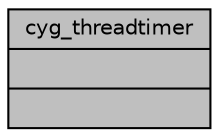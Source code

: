 digraph "cyg_threadtimer"
{
  edge [fontname="Helvetica",fontsize="10",labelfontname="Helvetica",labelfontsize="10"];
  node [fontname="Helvetica",fontsize="10",shape=record];
  Node1 [label="{cyg_threadtimer\n||}",height=0.2,width=0.4,color="black", fillcolor="grey75", style="filled" fontcolor="black"];
}
